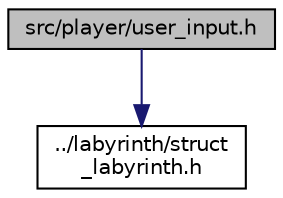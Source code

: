 digraph "src/player/user_input.h"
{
  edge [fontname="Helvetica",fontsize="10",labelfontname="Helvetica",labelfontsize="10"];
  node [fontname="Helvetica",fontsize="10",shape=record];
  Node0 [label="src/player/user_input.h",height=0.2,width=0.4,color="black", fillcolor="grey75", style="filled", fontcolor="black"];
  Node0 -> Node1 [color="midnightblue",fontsize="10",style="solid",fontname="Helvetica"];
  Node1 [label="../labyrinth/struct\l_labyrinth.h",height=0.2,width=0.4,color="black", fillcolor="white", style="filled",URL="$struct__labyrinth_8h.html",tooltip="Prototypes of struct_labyrinth.c and structures. "];
}
